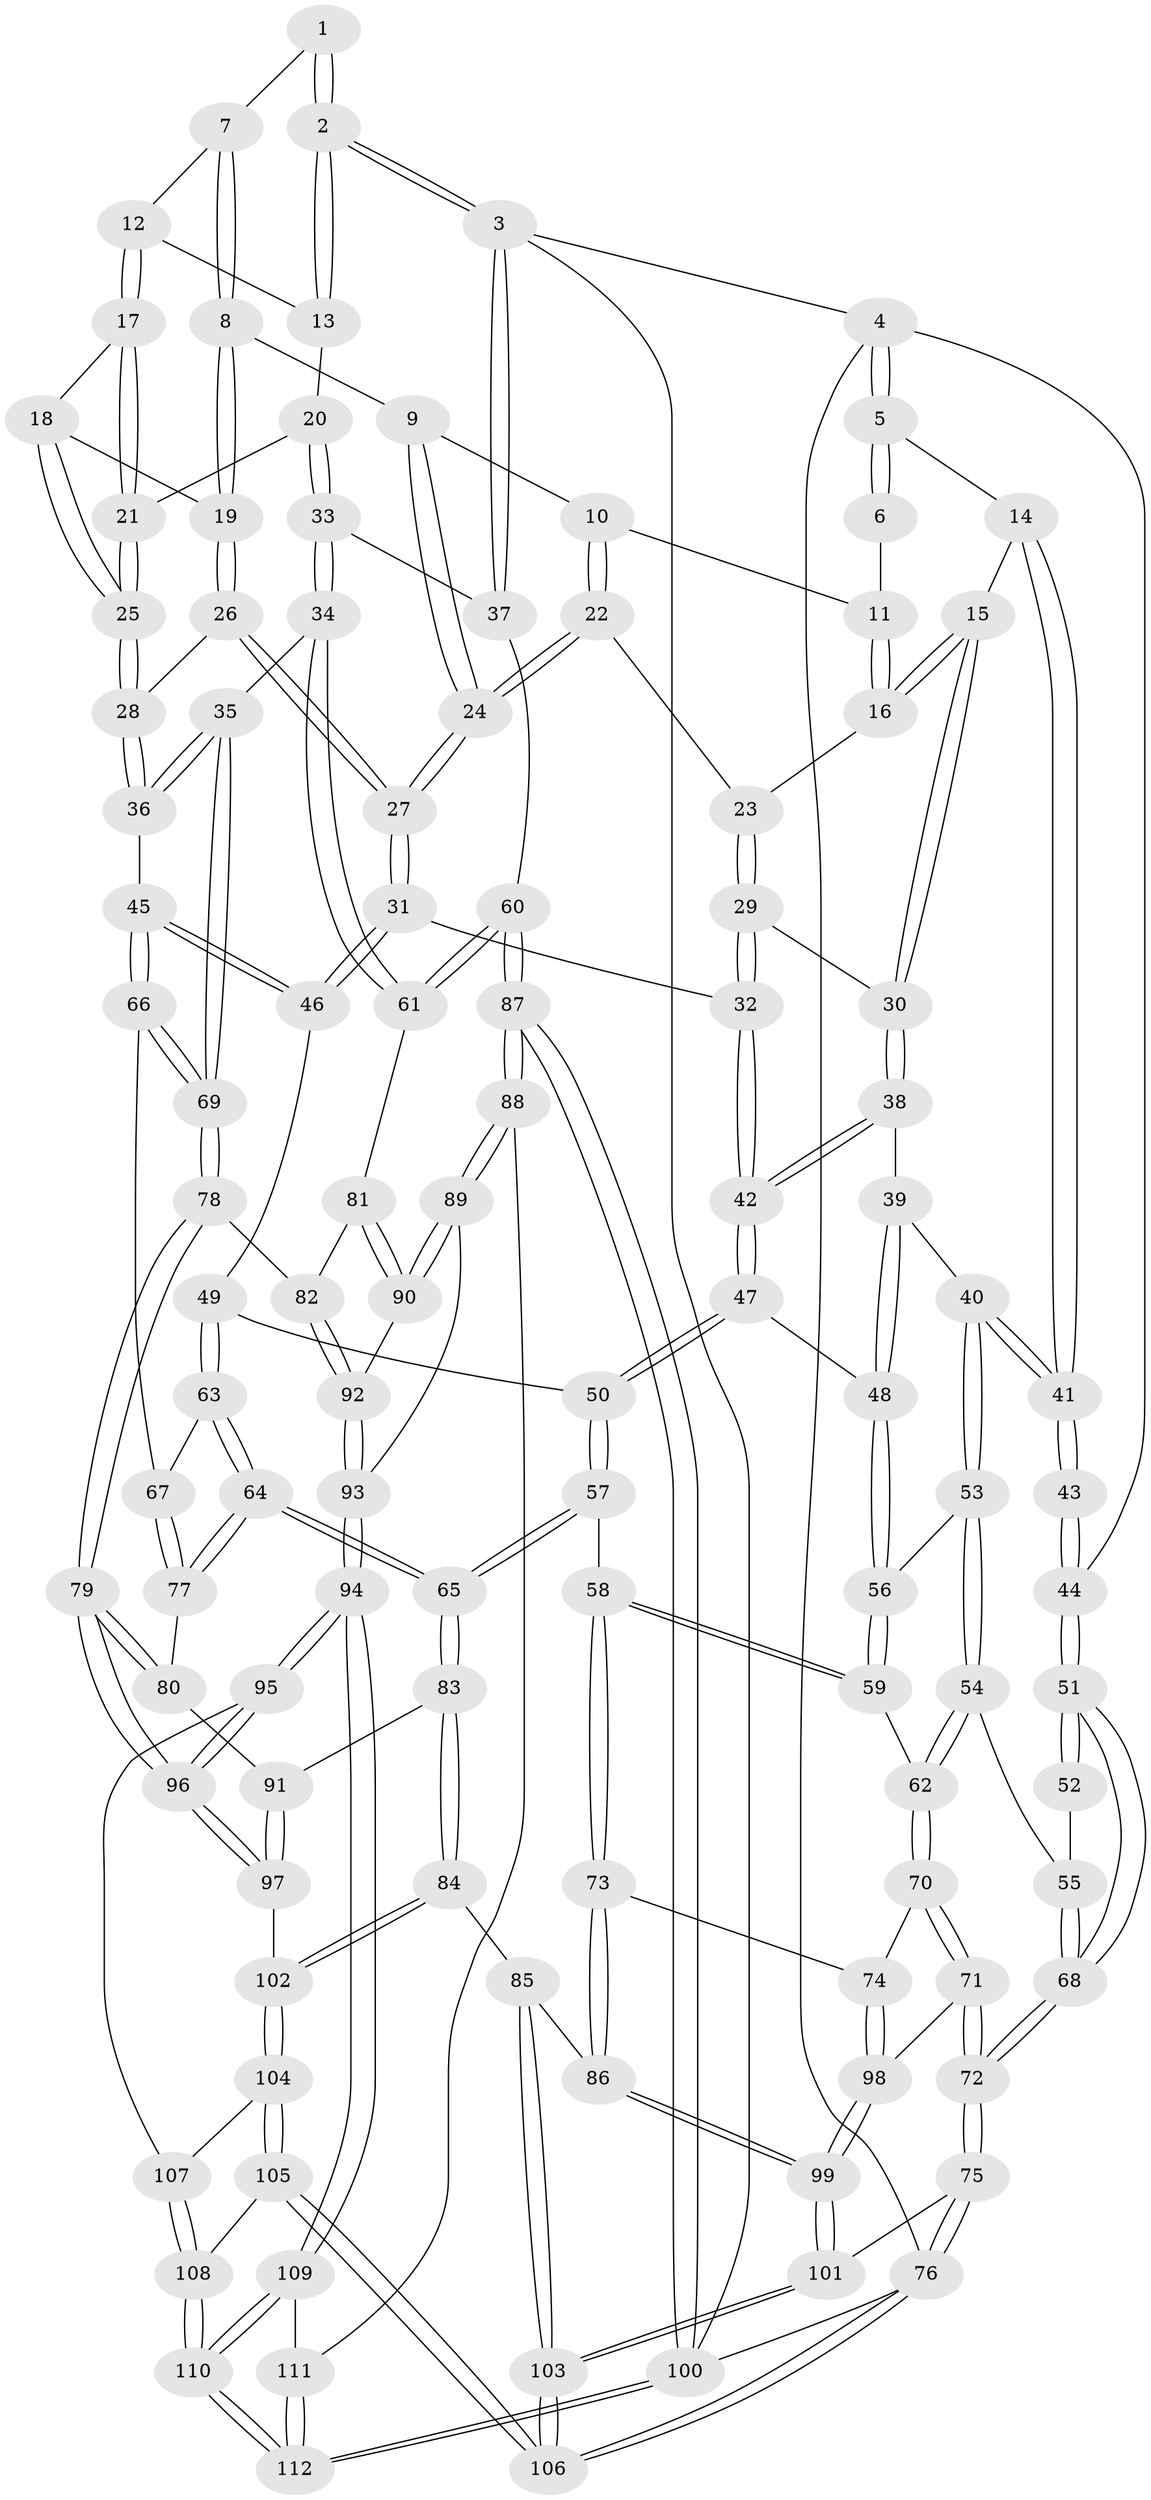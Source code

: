 // Generated by graph-tools (version 1.1) at 2025/01/03/09/25 05:01:39]
// undirected, 112 vertices, 277 edges
graph export_dot {
graph [start="1"]
  node [color=gray90,style=filled];
  1 [pos="+0.7175023160125739+0"];
  2 [pos="+1+0"];
  3 [pos="+1+0"];
  4 [pos="+0+0"];
  5 [pos="+0+0"];
  6 [pos="+0.5637293674526436+0"];
  7 [pos="+0.743443844616728+0"];
  8 [pos="+0.6570653986512962+0.1395059670433334"];
  9 [pos="+0.611365794398595+0.11690379281813204"];
  10 [pos="+0.5867897071375376+0.09638932671304541"];
  11 [pos="+0.5237441317482855+0.002277549698286447"];
  12 [pos="+0.8201911585022824+0.04609865027176947"];
  13 [pos="+0.8942624465283167+0.07591231215669544"];
  14 [pos="+0.0390069625097711+0"];
  15 [pos="+0.07069384649605036+0"];
  16 [pos="+0.4161403701432785+0.12130080906790504"];
  17 [pos="+0.7862033326205371+0.13367748750292568"];
  18 [pos="+0.7269916701994701+0.1579692302508942"];
  19 [pos="+0.6591280820480375+0.1441787784094025"];
  20 [pos="+0.9543468379193164+0.18023283956674066"];
  21 [pos="+0.8551023356292314+0.20702911888531203"];
  22 [pos="+0.465084831408583+0.17609210777664142"];
  23 [pos="+0.4284249186515453+0.1538414926564878"];
  24 [pos="+0.492936779652527+0.2015605506680995"];
  25 [pos="+0.7850239714936701+0.2990848842279251"];
  26 [pos="+0.6409754825212327+0.19342644558718255"];
  27 [pos="+0.5649235371496387+0.3011798480647675"];
  28 [pos="+0.783794661039161+0.30330978745702963"];
  29 [pos="+0.3767958895308306+0.23568461016557207"];
  30 [pos="+0.29064982114607507+0.2622358614421546"];
  31 [pos="+0.5649902815870722+0.30462076765874513"];
  32 [pos="+0.4230409584898435+0.3245582089650945"];
  33 [pos="+0.9599287283015133+0.18242814108840597"];
  34 [pos="+0.9061867579905528+0.4583316723301158"];
  35 [pos="+0.8815199591253211+0.4486591809316556"];
  36 [pos="+0.7750590205862405+0.40007929379253016"];
  37 [pos="+1+0.13842866100975257"];
  38 [pos="+0.2873239144561111+0.28109758181556427"];
  39 [pos="+0.2308623311304079+0.34590523202702056"];
  40 [pos="+0.15552834857668146+0.36914398207654503"];
  41 [pos="+0.1384238175810598+0.3568188196230053"];
  42 [pos="+0.37884193913486675+0.3768796144196572"];
  43 [pos="+0.12569664055598256+0.36116976837845527"];
  44 [pos="+0+0.37491001305431954"];
  45 [pos="+0.6987890784119406+0.41561461973450875"];
  46 [pos="+0.5917087329694275+0.35418037641876465"];
  47 [pos="+0.37518809853098517+0.39888045998950544"];
  48 [pos="+0.3301636257257995+0.42838829364661285"];
  49 [pos="+0.48458024683279866+0.45468919201023306"];
  50 [pos="+0.4537668583276094+0.45418447130485506"];
  51 [pos="+0+0.4894515128025771"];
  52 [pos="+0.061569586159894045+0.43327830598380407"];
  53 [pos="+0.163436406920132+0.40740619951368096"];
  54 [pos="+0.16233552084133968+0.5089080960672563"];
  55 [pos="+0.08158718328660461+0.5110483831697692"];
  56 [pos="+0.31636794911850663+0.4563298828586951"];
  57 [pos="+0.370015886886955+0.5777963674393313"];
  58 [pos="+0.3335774405693249+0.5631058060251872"];
  59 [pos="+0.30450046473863934+0.5172009154773091"];
  60 [pos="+1+0.4826455176550768"];
  61 [pos="+0.9264709927601493+0.474626410810576"];
  62 [pos="+0.1638542529443792+0.5109244358205728"];
  63 [pos="+0.5025817721392509+0.5013053395175707"];
  64 [pos="+0.46672672380008307+0.6560297727128289"];
  65 [pos="+0.4547591360701031+0.6675852118030698"];
  66 [pos="+0.6555987435628483+0.52311965997509"];
  67 [pos="+0.6247720230262095+0.5452648273970299"];
  68 [pos="+0+0.5967165438715817"];
  69 [pos="+0.7167636928046234+0.6158458011947936"];
  70 [pos="+0.1631713082664615+0.531547816939989"];
  71 [pos="+0.01733406624782239+0.6827624310163113"];
  72 [pos="+0+0.7173318529037797"];
  73 [pos="+0.22348722048874536+0.6658118973526946"];
  74 [pos="+0.20360205084309968+0.6624421784705947"];
  75 [pos="+0+0.8005505424638085"];
  76 [pos="+0+1"];
  77 [pos="+0.5886621614292067+0.5985043176172431"];
  78 [pos="+0.7312003057962627+0.647669950989952"];
  79 [pos="+0.7023076722601038+0.6861950979368345"];
  80 [pos="+0.6382496282866063+0.6678452325294513"];
  81 [pos="+0.9109473050503031+0.51790435261232"];
  82 [pos="+0.7658458069043179+0.6465692405738949"];
  83 [pos="+0.45438360815365025+0.6746975428723783"];
  84 [pos="+0.44042305937218085+0.7376974265807104"];
  85 [pos="+0.33606829325868826+0.7621310012944996"];
  86 [pos="+0.30707706872589646+0.7589303963196941"];
  87 [pos="+1+0.9663002448688269"];
  88 [pos="+1+0.8400856713622614"];
  89 [pos="+0.9741953035014813+0.81379087783852"];
  90 [pos="+0.908367369372656+0.637247520210644"];
  91 [pos="+0.6080592396484398+0.6988813059709675"];
  92 [pos="+0.8166072480300862+0.7005851266239249"];
  93 [pos="+0.8274639982045358+0.7952642967851883"];
  94 [pos="+0.7178852532400399+0.8380357980100456"];
  95 [pos="+0.7017073339141452+0.823418329551375"];
  96 [pos="+0.7001608979614179+0.8202843457019074"];
  97 [pos="+0.6209256281060286+0.7715887621190729"];
  98 [pos="+0.15145368366241077+0.690839855765519"];
  99 [pos="+0.1774337103099482+0.8671304551458532"];
  100 [pos="+1+1"];
  101 [pos="+0.1773713229988791+0.8672520214583006"];
  102 [pos="+0.44320035346407843+0.7420025705303609"];
  103 [pos="+0.3015683461928971+1"];
  104 [pos="+0.4608661260497467+0.8107285510518683"];
  105 [pos="+0.38187008688102686+1"];
  106 [pos="+0.30953506391050095+1"];
  107 [pos="+0.5645561426844007+0.8625256677502869"];
  108 [pos="+0.5554485463962259+1"];
  109 [pos="+0.7213040965460444+0.94412750034403"];
  110 [pos="+0.6583942909588293+1"];
  111 [pos="+0.8513871049338617+0.9293180037750395"];
  112 [pos="+1+1"];
  1 -- 2;
  1 -- 2;
  1 -- 7;
  2 -- 3;
  2 -- 3;
  2 -- 13;
  2 -- 13;
  3 -- 4;
  3 -- 37;
  3 -- 37;
  3 -- 100;
  4 -- 5;
  4 -- 5;
  4 -- 44;
  4 -- 76;
  5 -- 6;
  5 -- 6;
  5 -- 14;
  6 -- 11;
  7 -- 8;
  7 -- 8;
  7 -- 12;
  8 -- 9;
  8 -- 19;
  8 -- 19;
  9 -- 10;
  9 -- 24;
  9 -- 24;
  10 -- 11;
  10 -- 22;
  10 -- 22;
  11 -- 16;
  11 -- 16;
  12 -- 13;
  12 -- 17;
  12 -- 17;
  13 -- 20;
  14 -- 15;
  14 -- 41;
  14 -- 41;
  15 -- 16;
  15 -- 16;
  15 -- 30;
  15 -- 30;
  16 -- 23;
  17 -- 18;
  17 -- 21;
  17 -- 21;
  18 -- 19;
  18 -- 25;
  18 -- 25;
  19 -- 26;
  19 -- 26;
  20 -- 21;
  20 -- 33;
  20 -- 33;
  21 -- 25;
  21 -- 25;
  22 -- 23;
  22 -- 24;
  22 -- 24;
  23 -- 29;
  23 -- 29;
  24 -- 27;
  24 -- 27;
  25 -- 28;
  25 -- 28;
  26 -- 27;
  26 -- 27;
  26 -- 28;
  27 -- 31;
  27 -- 31;
  28 -- 36;
  28 -- 36;
  29 -- 30;
  29 -- 32;
  29 -- 32;
  30 -- 38;
  30 -- 38;
  31 -- 32;
  31 -- 46;
  31 -- 46;
  32 -- 42;
  32 -- 42;
  33 -- 34;
  33 -- 34;
  33 -- 37;
  34 -- 35;
  34 -- 61;
  34 -- 61;
  35 -- 36;
  35 -- 36;
  35 -- 69;
  35 -- 69;
  36 -- 45;
  37 -- 60;
  38 -- 39;
  38 -- 42;
  38 -- 42;
  39 -- 40;
  39 -- 48;
  39 -- 48;
  40 -- 41;
  40 -- 41;
  40 -- 53;
  40 -- 53;
  41 -- 43;
  41 -- 43;
  42 -- 47;
  42 -- 47;
  43 -- 44;
  43 -- 44;
  44 -- 51;
  44 -- 51;
  45 -- 46;
  45 -- 46;
  45 -- 66;
  45 -- 66;
  46 -- 49;
  47 -- 48;
  47 -- 50;
  47 -- 50;
  48 -- 56;
  48 -- 56;
  49 -- 50;
  49 -- 63;
  49 -- 63;
  50 -- 57;
  50 -- 57;
  51 -- 52;
  51 -- 52;
  51 -- 68;
  51 -- 68;
  52 -- 55;
  53 -- 54;
  53 -- 54;
  53 -- 56;
  54 -- 55;
  54 -- 62;
  54 -- 62;
  55 -- 68;
  55 -- 68;
  56 -- 59;
  56 -- 59;
  57 -- 58;
  57 -- 65;
  57 -- 65;
  58 -- 59;
  58 -- 59;
  58 -- 73;
  58 -- 73;
  59 -- 62;
  60 -- 61;
  60 -- 61;
  60 -- 87;
  60 -- 87;
  61 -- 81;
  62 -- 70;
  62 -- 70;
  63 -- 64;
  63 -- 64;
  63 -- 67;
  64 -- 65;
  64 -- 65;
  64 -- 77;
  64 -- 77;
  65 -- 83;
  65 -- 83;
  66 -- 67;
  66 -- 69;
  66 -- 69;
  67 -- 77;
  67 -- 77;
  68 -- 72;
  68 -- 72;
  69 -- 78;
  69 -- 78;
  70 -- 71;
  70 -- 71;
  70 -- 74;
  71 -- 72;
  71 -- 72;
  71 -- 98;
  72 -- 75;
  72 -- 75;
  73 -- 74;
  73 -- 86;
  73 -- 86;
  74 -- 98;
  74 -- 98;
  75 -- 76;
  75 -- 76;
  75 -- 101;
  76 -- 106;
  76 -- 106;
  76 -- 100;
  77 -- 80;
  78 -- 79;
  78 -- 79;
  78 -- 82;
  79 -- 80;
  79 -- 80;
  79 -- 96;
  79 -- 96;
  80 -- 91;
  81 -- 82;
  81 -- 90;
  81 -- 90;
  82 -- 92;
  82 -- 92;
  83 -- 84;
  83 -- 84;
  83 -- 91;
  84 -- 85;
  84 -- 102;
  84 -- 102;
  85 -- 86;
  85 -- 103;
  85 -- 103;
  86 -- 99;
  86 -- 99;
  87 -- 88;
  87 -- 88;
  87 -- 100;
  87 -- 100;
  88 -- 89;
  88 -- 89;
  88 -- 111;
  89 -- 90;
  89 -- 90;
  89 -- 93;
  90 -- 92;
  91 -- 97;
  91 -- 97;
  92 -- 93;
  92 -- 93;
  93 -- 94;
  93 -- 94;
  94 -- 95;
  94 -- 95;
  94 -- 109;
  94 -- 109;
  95 -- 96;
  95 -- 96;
  95 -- 107;
  96 -- 97;
  96 -- 97;
  97 -- 102;
  98 -- 99;
  98 -- 99;
  99 -- 101;
  99 -- 101;
  100 -- 112;
  100 -- 112;
  101 -- 103;
  101 -- 103;
  102 -- 104;
  102 -- 104;
  103 -- 106;
  103 -- 106;
  104 -- 105;
  104 -- 105;
  104 -- 107;
  105 -- 106;
  105 -- 106;
  105 -- 108;
  107 -- 108;
  107 -- 108;
  108 -- 110;
  108 -- 110;
  109 -- 110;
  109 -- 110;
  109 -- 111;
  110 -- 112;
  110 -- 112;
  111 -- 112;
  111 -- 112;
}
